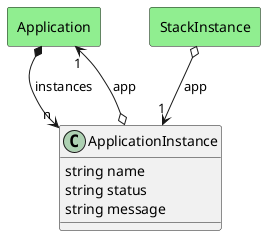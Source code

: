 @startuml

class "ApplicationInstance" as Model {
 string name
 string status
 string message

 
}

rectangle "Application" as Application #lightblue {
}

Model o--> "1" Application : app




    rectangle "Application" as Application #lightgreen {
    }
    
        Application   *--> "n" Model : "instances"
    
    rectangle "StackInstance" as StackInstance #lightgreen {
    }
    
        StackInstance   o--> "1" Model : "app"
    

@enduml
